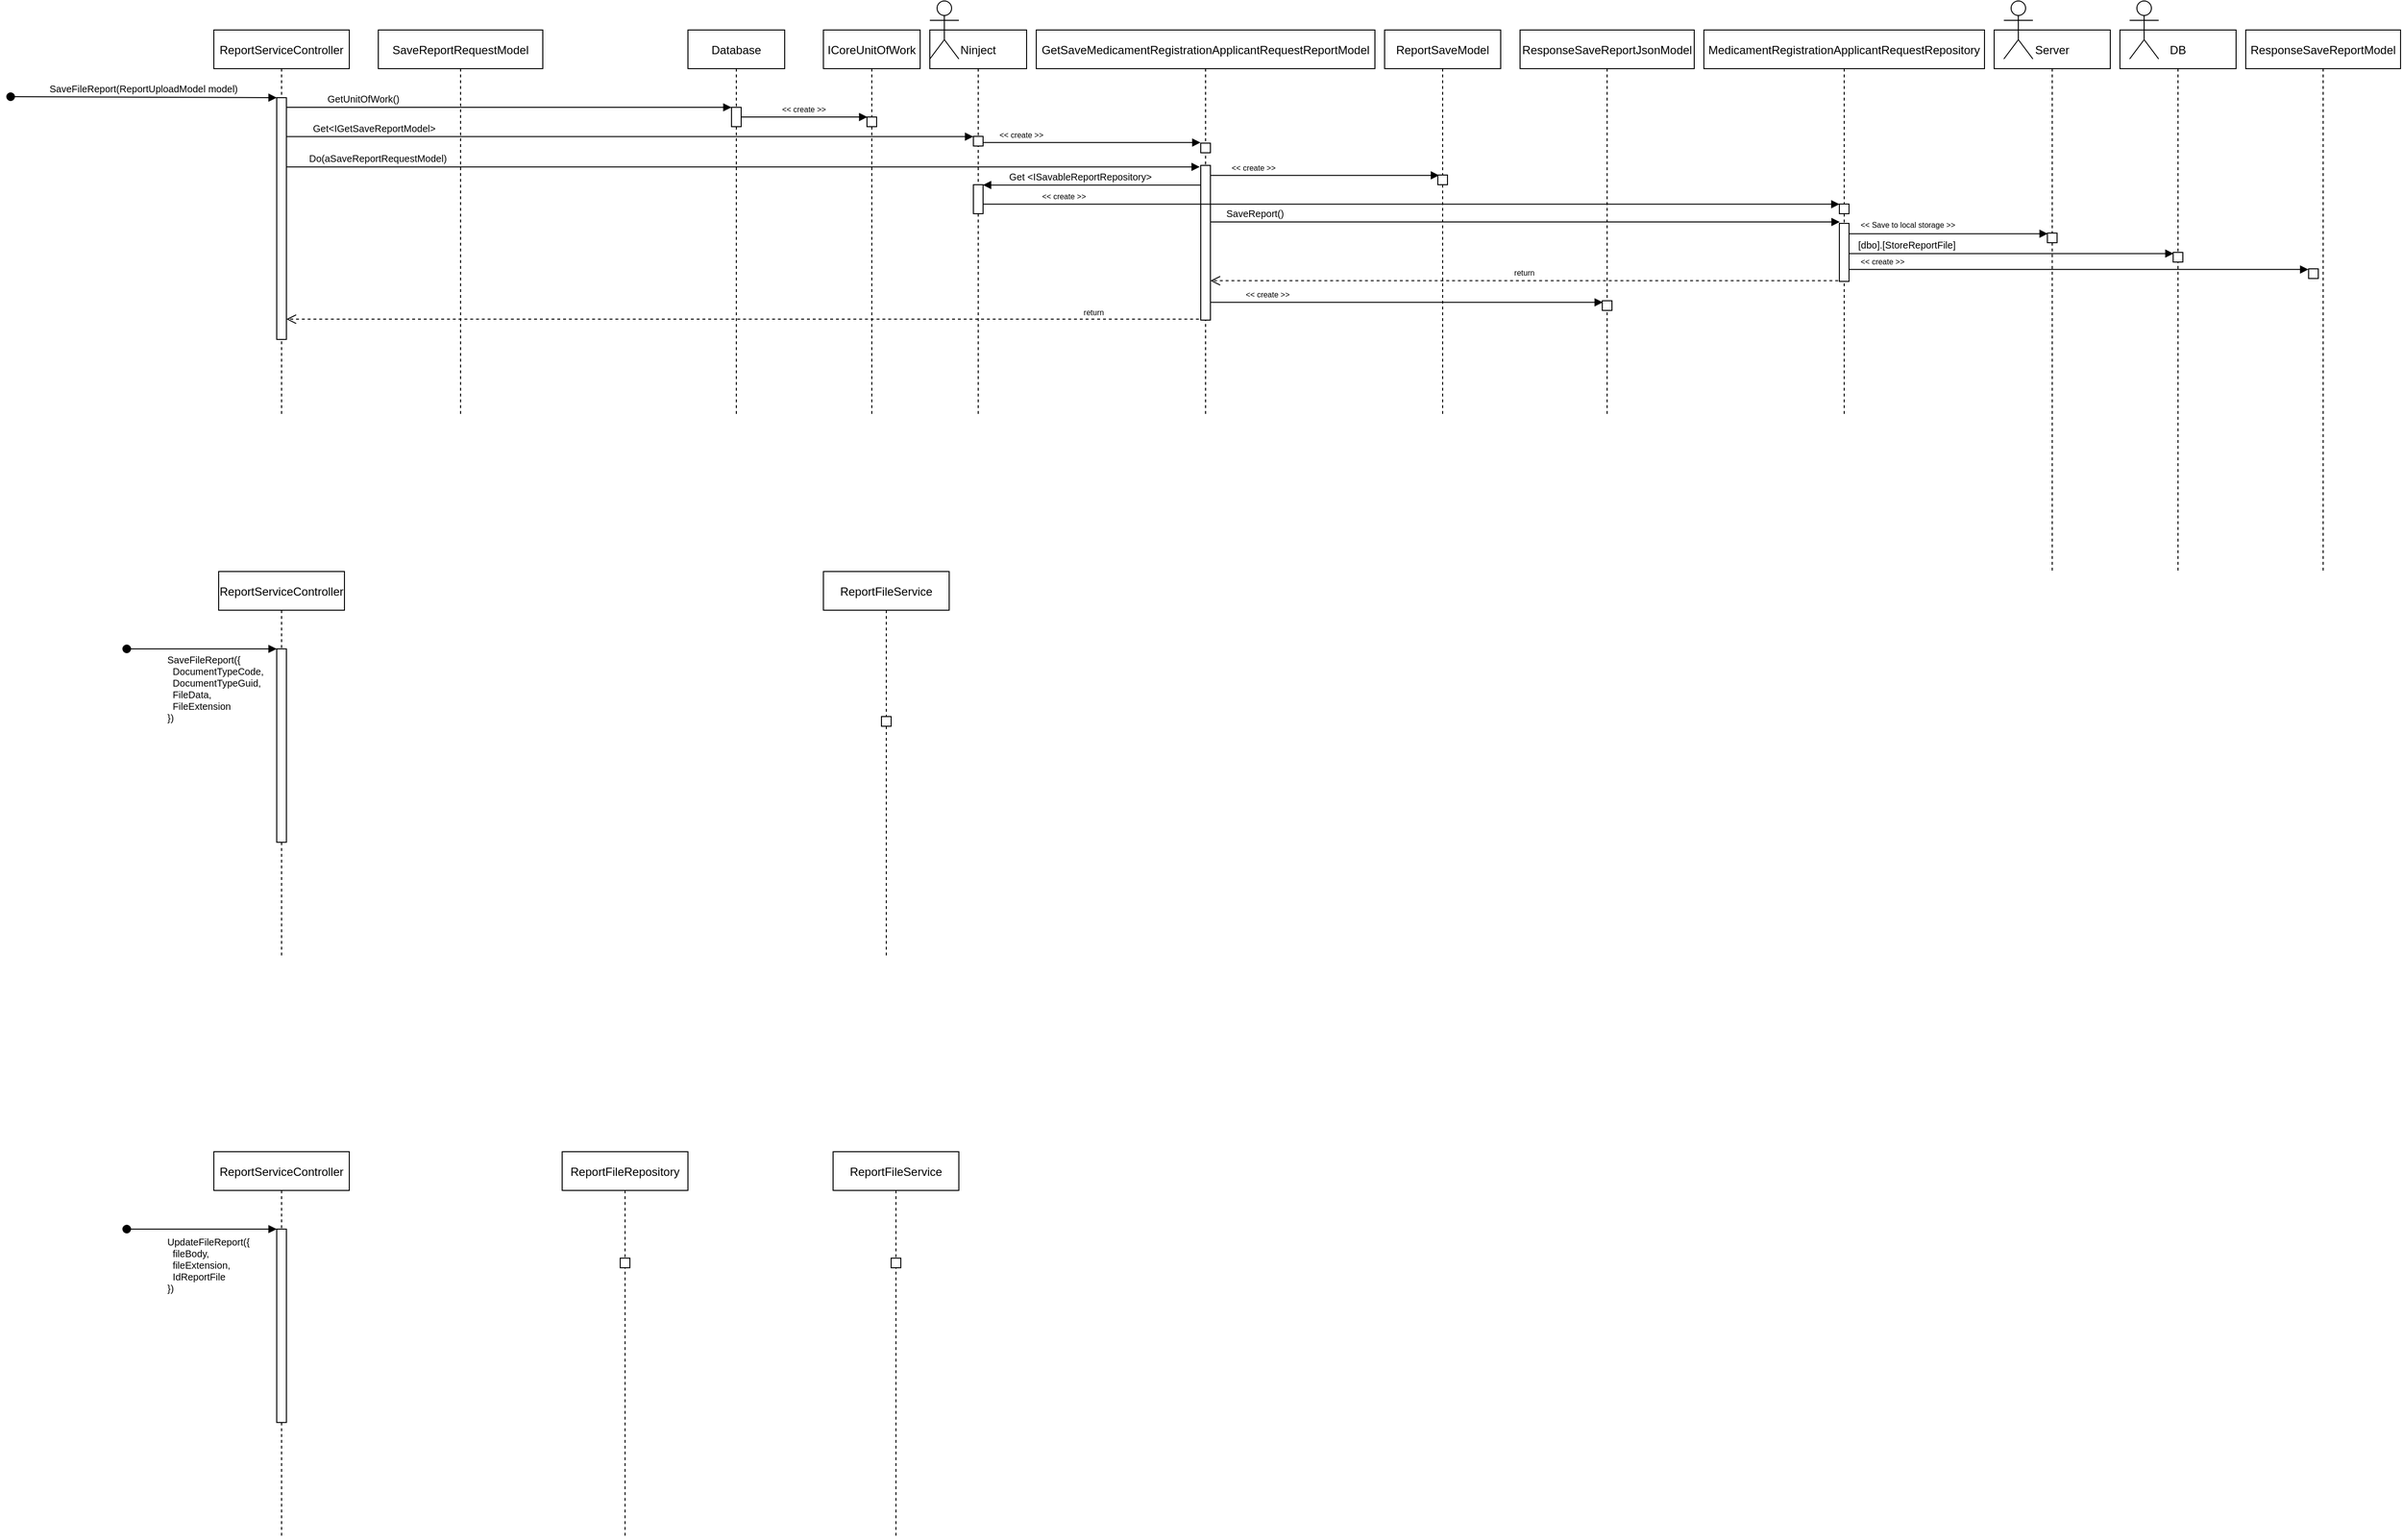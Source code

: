 <mxfile version="20.3.3" type="github">
  <diagram id="kgpKYQtTHZ0yAKxKKP6v" name="Page-1">
    <mxGraphModel dx="2035" dy="735" grid="1" gridSize="10" guides="1" tooltips="1" connect="1" arrows="1" fold="1" page="1" pageScale="1" pageWidth="850" pageHeight="1100" math="0" shadow="0">
      <root>
        <mxCell id="0" />
        <mxCell id="1" parent="0" />
        <mxCell id="3nuBFxr9cyL0pnOWT2aG-1" value="ReportServiceController" style="shape=umlLifeline;perimeter=lifelinePerimeter;container=1;collapsible=0;recursiveResize=0;rounded=0;shadow=0;strokeWidth=1;" parent="1" vertex="1">
          <mxGeometry x="-190" y="80" width="140" height="400" as="geometry" />
        </mxCell>
        <mxCell id="3nuBFxr9cyL0pnOWT2aG-2" value="" style="points=[];perimeter=orthogonalPerimeter;rounded=0;shadow=0;strokeWidth=1;" parent="3nuBFxr9cyL0pnOWT2aG-1" vertex="1">
          <mxGeometry x="65" y="70" width="10" height="250" as="geometry" />
        </mxCell>
        <mxCell id="3nuBFxr9cyL0pnOWT2aG-3" value="SaveFileReport(ReportUploadModel model)" style="verticalAlign=bottom;startArrow=oval;endArrow=block;startSize=8;shadow=0;strokeWidth=1;fontSize=10;" parent="3nuBFxr9cyL0pnOWT2aG-1" target="3nuBFxr9cyL0pnOWT2aG-2" edge="1">
          <mxGeometry relative="1" as="geometry">
            <mxPoint x="-210" y="69" as="sourcePoint" />
          </mxGeometry>
        </mxCell>
        <mxCell id="3nuBFxr9cyL0pnOWT2aG-5" value="Database" style="shape=umlLifeline;perimeter=lifelinePerimeter;container=1;collapsible=0;recursiveResize=0;rounded=0;shadow=0;strokeWidth=1;" parent="1" vertex="1">
          <mxGeometry x="300" y="80" width="100" height="400" as="geometry" />
        </mxCell>
        <mxCell id="3nuBFxr9cyL0pnOWT2aG-6" value="" style="points=[];perimeter=orthogonalPerimeter;rounded=0;shadow=0;strokeWidth=1;" parent="3nuBFxr9cyL0pnOWT2aG-5" vertex="1">
          <mxGeometry x="45" y="80" width="10" height="20" as="geometry" />
        </mxCell>
        <mxCell id="3nuBFxr9cyL0pnOWT2aG-8" value="GetUnitOfWork()" style="verticalAlign=bottom;endArrow=block;entryX=0;entryY=0;shadow=0;strokeWidth=1;align=left;fontSize=10;" parent="1" source="3nuBFxr9cyL0pnOWT2aG-2" target="3nuBFxr9cyL0pnOWT2aG-6" edge="1">
          <mxGeometry x="-0.824" relative="1" as="geometry">
            <mxPoint x="275" y="160" as="sourcePoint" />
            <mxPoint as="offset" />
          </mxGeometry>
        </mxCell>
        <mxCell id="7eR0mogJ4ErbtlqO6J7q-1" value="ICoreUnitOfWork" style="shape=umlLifeline;perimeter=lifelinePerimeter;container=1;collapsible=0;recursiveResize=0;rounded=0;shadow=0;strokeWidth=1;" vertex="1" parent="1">
          <mxGeometry x="440" y="80" width="100" height="400" as="geometry" />
        </mxCell>
        <mxCell id="7eR0mogJ4ErbtlqO6J7q-2" value="" style="points=[];perimeter=orthogonalPerimeter;rounded=0;shadow=0;strokeWidth=1;" vertex="1" parent="7eR0mogJ4ErbtlqO6J7q-1">
          <mxGeometry x="45" y="90" width="10" height="10" as="geometry" />
        </mxCell>
        <mxCell id="7eR0mogJ4ErbtlqO6J7q-3" value="&lt;&lt; create &gt;&gt;" style="verticalAlign=bottom;endArrow=block;entryX=0.04;entryY=0.001;shadow=0;strokeWidth=1;entryDx=0;entryDy=0;entryPerimeter=0;fontSize=8;" edge="1" parent="1" source="3nuBFxr9cyL0pnOWT2aG-6" target="7eR0mogJ4ErbtlqO6J7q-2">
          <mxGeometry x="-0.003" relative="1" as="geometry">
            <mxPoint x="185" y="170.0" as="sourcePoint" />
            <mxPoint x="355" y="170.0" as="targetPoint" />
            <mxPoint as="offset" />
          </mxGeometry>
        </mxCell>
        <mxCell id="7eR0mogJ4ErbtlqO6J7q-4" value="GetSaveMedicamentRegistrationApplicantRequestReportModel" style="shape=umlLifeline;perimeter=lifelinePerimeter;container=1;collapsible=0;recursiveResize=0;rounded=0;shadow=0;strokeWidth=1;" vertex="1" parent="1">
          <mxGeometry x="660" y="80" width="350" height="400" as="geometry" />
        </mxCell>
        <mxCell id="7eR0mogJ4ErbtlqO6J7q-5" value="" style="points=[];perimeter=orthogonalPerimeter;rounded=0;shadow=0;strokeWidth=1;" vertex="1" parent="7eR0mogJ4ErbtlqO6J7q-4">
          <mxGeometry x="170" y="140" width="10" height="160" as="geometry" />
        </mxCell>
        <mxCell id="7eR0mogJ4ErbtlqO6J7q-13" value="" style="points=[];perimeter=orthogonalPerimeter;rounded=0;shadow=0;strokeWidth=1;" vertex="1" parent="7eR0mogJ4ErbtlqO6J7q-4">
          <mxGeometry x="170" y="117" width="10" height="10" as="geometry" />
        </mxCell>
        <mxCell id="7eR0mogJ4ErbtlqO6J7q-6" value="Do(aSaveReportRequestModel)" style="verticalAlign=bottom;endArrow=block;entryX=-0.1;entryY=0.01;shadow=0;strokeWidth=1;entryDx=0;entryDy=0;entryPerimeter=0;align=left;fontSize=10;" edge="1" parent="1" source="3nuBFxr9cyL0pnOWT2aG-2" target="7eR0mogJ4ErbtlqO6J7q-5">
          <mxGeometry x="-0.954" relative="1" as="geometry">
            <mxPoint x="185" y="170" as="sourcePoint" />
            <mxPoint x="355" y="170" as="targetPoint" />
            <mxPoint as="offset" />
          </mxGeometry>
        </mxCell>
        <mxCell id="7eR0mogJ4ErbtlqO6J7q-7" value="MedicamentRegistrationApplicantRequestRepository" style="shape=umlLifeline;perimeter=lifelinePerimeter;container=1;collapsible=0;recursiveResize=0;rounded=0;shadow=0;strokeWidth=1;" vertex="1" parent="1">
          <mxGeometry x="1350" y="80" width="290" height="400" as="geometry" />
        </mxCell>
        <mxCell id="7eR0mogJ4ErbtlqO6J7q-8" value="" style="points=[];perimeter=orthogonalPerimeter;rounded=0;shadow=0;strokeWidth=1;" vertex="1" parent="7eR0mogJ4ErbtlqO6J7q-7">
          <mxGeometry x="140" y="180" width="10" height="10" as="geometry" />
        </mxCell>
        <mxCell id="7eR0mogJ4ErbtlqO6J7q-22" value="" style="points=[];perimeter=orthogonalPerimeter;rounded=0;shadow=0;strokeWidth=1;" vertex="1" parent="7eR0mogJ4ErbtlqO6J7q-7">
          <mxGeometry x="140" y="200" width="10" height="60" as="geometry" />
        </mxCell>
        <mxCell id="7eR0mogJ4ErbtlqO6J7q-9" value="Ninject" style="shape=umlLifeline;perimeter=lifelinePerimeter;container=1;collapsible=0;recursiveResize=0;rounded=0;shadow=0;strokeWidth=1;" vertex="1" parent="1">
          <mxGeometry x="550" y="80" width="100" height="400" as="geometry" />
        </mxCell>
        <mxCell id="7eR0mogJ4ErbtlqO6J7q-10" value="" style="points=[];perimeter=orthogonalPerimeter;rounded=0;shadow=0;strokeWidth=1;" vertex="1" parent="7eR0mogJ4ErbtlqO6J7q-9">
          <mxGeometry x="45" y="110" width="10" height="10" as="geometry" />
        </mxCell>
        <mxCell id="7eR0mogJ4ErbtlqO6J7q-18" value="" style="points=[];perimeter=orthogonalPerimeter;rounded=0;shadow=0;strokeWidth=1;" vertex="1" parent="7eR0mogJ4ErbtlqO6J7q-9">
          <mxGeometry x="45" y="160" width="10" height="30" as="geometry" />
        </mxCell>
        <mxCell id="7eR0mogJ4ErbtlqO6J7q-11" value="Get&lt;IGetSaveReportModel&gt;" style="verticalAlign=bottom;endArrow=block;entryX=-0.014;entryY=0.029;shadow=0;strokeWidth=1;entryDx=0;entryDy=0;entryPerimeter=0;align=left;fontSize=10;" edge="1" parent="1" source="3nuBFxr9cyL0pnOWT2aG-2" target="7eR0mogJ4ErbtlqO6J7q-10">
          <mxGeometry x="-0.928" relative="1" as="geometry">
            <mxPoint x="185" y="230.2" as="sourcePoint" />
            <mxPoint x="839" y="230.2" as="targetPoint" />
            <mxPoint as="offset" />
          </mxGeometry>
        </mxCell>
        <mxCell id="7eR0mogJ4ErbtlqO6J7q-12" value="&lt;&lt; create &gt;&gt;" style="verticalAlign=bottom;endArrow=block;entryX=-0.029;entryY=-0.057;shadow=0;strokeWidth=1;entryDx=0;entryDy=0;entryPerimeter=0;align=left;fontSize=8;" edge="1" parent="1" source="7eR0mogJ4ErbtlqO6J7q-10" target="7eR0mogJ4ErbtlqO6J7q-13">
          <mxGeometry x="-0.867" relative="1" as="geometry">
            <mxPoint x="640" y="290.0" as="sourcePoint" />
            <mxPoint x="1059.86" y="290.0" as="targetPoint" />
            <mxPoint as="offset" />
          </mxGeometry>
        </mxCell>
        <mxCell id="7eR0mogJ4ErbtlqO6J7q-14" value="ReportSaveModel" style="shape=umlLifeline;perimeter=lifelinePerimeter;container=1;collapsible=0;recursiveResize=0;rounded=0;shadow=0;strokeWidth=1;" vertex="1" parent="1">
          <mxGeometry x="1020" y="80" width="120" height="400" as="geometry" />
        </mxCell>
        <mxCell id="7eR0mogJ4ErbtlqO6J7q-15" value="" style="points=[];perimeter=orthogonalPerimeter;rounded=0;shadow=0;strokeWidth=1;" vertex="1" parent="7eR0mogJ4ErbtlqO6J7q-14">
          <mxGeometry x="55" y="150" width="10" height="10" as="geometry" />
        </mxCell>
        <mxCell id="7eR0mogJ4ErbtlqO6J7q-16" value="&lt;&lt; create &gt;&gt;" style="verticalAlign=bottom;endArrow=block;entryX=0.133;entryY=0.033;shadow=0;strokeWidth=1;entryDx=0;entryDy=0;entryPerimeter=0;align=left;fontSize=8;" edge="1" parent="1" source="7eR0mogJ4ErbtlqO6J7q-5" target="7eR0mogJ4ErbtlqO6J7q-15">
          <mxGeometry x="-0.831" relative="1" as="geometry">
            <mxPoint x="615" y="206.43" as="sourcePoint" />
            <mxPoint x="839.71" y="206.43" as="targetPoint" />
            <mxPoint as="offset" />
          </mxGeometry>
        </mxCell>
        <mxCell id="7eR0mogJ4ErbtlqO6J7q-19" value="Get &lt;ISavableReportRepository&gt;" style="verticalAlign=bottom;endArrow=block;shadow=0;strokeWidth=1;align=left;entryX=0.986;entryY=0.011;entryDx=0;entryDy=0;entryPerimeter=0;fontSize=10;" edge="1" parent="1" source="7eR0mogJ4ErbtlqO6J7q-5" target="7eR0mogJ4ErbtlqO6J7q-18">
          <mxGeometry x="0.777" relative="1" as="geometry">
            <mxPoint x="615" y="206.43" as="sourcePoint" />
            <mxPoint x="610" y="240" as="targetPoint" />
            <mxPoint as="offset" />
          </mxGeometry>
        </mxCell>
        <mxCell id="7eR0mogJ4ErbtlqO6J7q-20" value="&lt;&lt; create &gt;&gt;" style="verticalAlign=bottom;endArrow=block;shadow=0;strokeWidth=1;align=left;entryX=0.01;entryY=0.014;entryDx=0;entryDy=0;entryPerimeter=0;fontSize=8;" edge="1" parent="1" source="7eR0mogJ4ErbtlqO6J7q-18" target="7eR0mogJ4ErbtlqO6J7q-8">
          <mxGeometry x="-0.867" relative="1" as="geometry">
            <mxPoint x="615" y="206.43" as="sourcePoint" />
            <mxPoint x="839.71" y="206.43" as="targetPoint" />
            <mxPoint as="offset" />
          </mxGeometry>
        </mxCell>
        <mxCell id="7eR0mogJ4ErbtlqO6J7q-21" value="SaveReport()" style="verticalAlign=bottom;endArrow=block;entryX=0.036;entryY=-0.024;shadow=0;strokeWidth=1;entryDx=0;entryDy=0;entryPerimeter=0;align=left;fontSize=10;" edge="1" parent="1" source="7eR0mogJ4ErbtlqO6J7q-5" target="7eR0mogJ4ErbtlqO6J7q-22">
          <mxGeometry x="-0.955" relative="1" as="geometry">
            <mxPoint x="850" y="240.33" as="sourcePoint" />
            <mxPoint x="1086.33" y="240.33" as="targetPoint" />
            <mxPoint as="offset" />
          </mxGeometry>
        </mxCell>
        <mxCell id="7eR0mogJ4ErbtlqO6J7q-23" value="DB" style="shape=umlLifeline;perimeter=lifelinePerimeter;container=1;collapsible=0;recursiveResize=0;rounded=0;shadow=0;strokeWidth=1;" vertex="1" parent="1">
          <mxGeometry x="1780" y="80" width="120" height="560" as="geometry" />
        </mxCell>
        <mxCell id="7eR0mogJ4ErbtlqO6J7q-24" value="" style="points=[];perimeter=orthogonalPerimeter;rounded=0;shadow=0;strokeWidth=1;" vertex="1" parent="7eR0mogJ4ErbtlqO6J7q-23">
          <mxGeometry x="55" y="230" width="10" height="10" as="geometry" />
        </mxCell>
        <mxCell id="7eR0mogJ4ErbtlqO6J7q-25" value="[dbo].[StoreReportFile]" style="verticalAlign=bottom;endArrow=block;entryX=0.038;entryY=0.119;shadow=0;strokeWidth=1;entryDx=0;entryDy=0;entryPerimeter=0;align=left;fontSize=10;" edge="1" parent="1" source="7eR0mogJ4ErbtlqO6J7q-22" target="7eR0mogJ4ErbtlqO6J7q-24">
          <mxGeometry x="-0.955" relative="1" as="geometry">
            <mxPoint x="1530" y="300" as="sourcePoint" />
            <mxPoint x="1980.36" y="300" as="targetPoint" />
            <mxPoint as="offset" />
          </mxGeometry>
        </mxCell>
        <mxCell id="7eR0mogJ4ErbtlqO6J7q-26" value="ResponseSaveReportModel" style="shape=umlLifeline;perimeter=lifelinePerimeter;container=1;collapsible=0;recursiveResize=0;rounded=0;shadow=0;strokeWidth=1;" vertex="1" parent="1">
          <mxGeometry x="1910" y="80" width="160" height="560" as="geometry" />
        </mxCell>
        <mxCell id="7eR0mogJ4ErbtlqO6J7q-27" value="" style="points=[];perimeter=orthogonalPerimeter;rounded=0;shadow=0;strokeWidth=1;" vertex="1" parent="7eR0mogJ4ErbtlqO6J7q-26">
          <mxGeometry x="65" y="247" width="10" height="10" as="geometry" />
        </mxCell>
        <mxCell id="7eR0mogJ4ErbtlqO6J7q-28" value="Server" style="shape=umlLifeline;perimeter=lifelinePerimeter;container=1;collapsible=0;recursiveResize=0;rounded=0;shadow=0;strokeWidth=1;" vertex="1" parent="1">
          <mxGeometry x="1650" y="80" width="120" height="560" as="geometry" />
        </mxCell>
        <mxCell id="7eR0mogJ4ErbtlqO6J7q-29" value="" style="points=[];perimeter=orthogonalPerimeter;rounded=0;shadow=0;strokeWidth=1;" vertex="1" parent="7eR0mogJ4ErbtlqO6J7q-28">
          <mxGeometry x="55" y="210" width="10" height="10" as="geometry" />
        </mxCell>
        <mxCell id="7eR0mogJ4ErbtlqO6J7q-30" value="&lt;&lt; Save to local storage &gt;&gt;" style="verticalAlign=bottom;endArrow=block;entryX=0.038;entryY=0.071;shadow=0;strokeWidth=1;entryDx=0;entryDy=0;entryPerimeter=0;align=left;fontSize=8;" edge="1" parent="1" source="7eR0mogJ4ErbtlqO6J7q-22" target="7eR0mogJ4ErbtlqO6J7q-29">
          <mxGeometry x="-0.903" y="1" relative="1" as="geometry">
            <mxPoint x="1510" y="321.19" as="sourcePoint" />
            <mxPoint x="1845.38" y="321.19" as="targetPoint" />
            <mxPoint as="offset" />
          </mxGeometry>
        </mxCell>
        <mxCell id="7eR0mogJ4ErbtlqO6J7q-31" value="" style="shape=umlActor;verticalLabelPosition=bottom;verticalAlign=top;html=1;outlineConnect=0;fontSize=10;" vertex="1" parent="1">
          <mxGeometry x="1660" y="50" width="30" height="60" as="geometry" />
        </mxCell>
        <mxCell id="7eR0mogJ4ErbtlqO6J7q-32" value="" style="shape=umlActor;verticalLabelPosition=bottom;verticalAlign=top;html=1;outlineConnect=0;fontSize=10;" vertex="1" parent="1">
          <mxGeometry x="1790" y="50" width="30" height="60" as="geometry" />
        </mxCell>
        <mxCell id="7eR0mogJ4ErbtlqO6J7q-34" value="&lt;&lt; create &gt;&gt;" style="verticalAlign=bottom;endArrow=block;entryX=-0.029;entryY=0.068;shadow=0;strokeWidth=1;entryDx=0;entryDy=0;entryPerimeter=0;align=left;fontSize=8;" edge="1" parent="1" source="7eR0mogJ4ErbtlqO6J7q-22" target="7eR0mogJ4ErbtlqO6J7q-27">
          <mxGeometry x="-0.958" relative="1" as="geometry">
            <mxPoint x="1510" y="300.71" as="sourcePoint" />
            <mxPoint x="1715.38" y="300.71" as="targetPoint" />
            <mxPoint as="offset" />
          </mxGeometry>
        </mxCell>
        <mxCell id="7eR0mogJ4ErbtlqO6J7q-35" value="return" style="html=1;verticalAlign=bottom;endArrow=open;dashed=1;endSize=8;rounded=0;fontSize=8;exitX=-0.125;exitY=0.988;exitDx=0;exitDy=0;exitPerimeter=0;" edge="1" parent="1" source="7eR0mogJ4ErbtlqO6J7q-22" target="7eR0mogJ4ErbtlqO6J7q-5">
          <mxGeometry relative="1" as="geometry">
            <mxPoint x="1110" y="350" as="sourcePoint" />
            <mxPoint x="1030" y="350" as="targetPoint" />
          </mxGeometry>
        </mxCell>
        <mxCell id="7eR0mogJ4ErbtlqO6J7q-36" value="ResponseSaveReportJsonModel" style="shape=umlLifeline;perimeter=lifelinePerimeter;container=1;collapsible=0;recursiveResize=0;rounded=0;shadow=0;strokeWidth=1;" vertex="1" parent="1">
          <mxGeometry x="1160" y="80" width="180" height="400" as="geometry" />
        </mxCell>
        <mxCell id="7eR0mogJ4ErbtlqO6J7q-37" value="" style="points=[];perimeter=orthogonalPerimeter;rounded=0;shadow=0;strokeWidth=1;" vertex="1" parent="7eR0mogJ4ErbtlqO6J7q-36">
          <mxGeometry x="85" y="280" width="10" height="10" as="geometry" />
        </mxCell>
        <mxCell id="7eR0mogJ4ErbtlqO6J7q-38" value="&lt;&lt; create &gt;&gt;" style="verticalAlign=bottom;endArrow=block;entryX=0.055;entryY=0.166;shadow=0;strokeWidth=1;entryDx=0;entryDy=0;entryPerimeter=0;align=left;fontSize=8;" edge="1" parent="1" source="7eR0mogJ4ErbtlqO6J7q-5" target="7eR0mogJ4ErbtlqO6J7q-37">
          <mxGeometry x="-0.831" relative="1" as="geometry">
            <mxPoint x="850" y="240" as="sourcePoint" />
            <mxPoint x="1086.33" y="240.33" as="targetPoint" />
            <mxPoint as="offset" />
          </mxGeometry>
        </mxCell>
        <mxCell id="7eR0mogJ4ErbtlqO6J7q-39" value="return" style="html=1;verticalAlign=bottom;endArrow=open;dashed=1;endSize=8;rounded=0;fontSize=8;exitX=-0.2;exitY=0.994;exitDx=0;exitDy=0;exitPerimeter=0;" edge="1" parent="1" source="7eR0mogJ4ErbtlqO6J7q-5" target="3nuBFxr9cyL0pnOWT2aG-2">
          <mxGeometry x="-0.768" y="1" relative="1" as="geometry">
            <mxPoint x="1500" y="349.85" as="sourcePoint" />
            <mxPoint x="270" y="450" as="targetPoint" />
            <mxPoint as="offset" />
          </mxGeometry>
        </mxCell>
        <mxCell id="7eR0mogJ4ErbtlqO6J7q-40" value="SaveReportRequestModel" style="shape=umlLifeline;perimeter=lifelinePerimeter;container=1;collapsible=0;recursiveResize=0;rounded=0;shadow=0;strokeWidth=1;" vertex="1" parent="1">
          <mxGeometry x="-20" y="80" width="170" height="400" as="geometry" />
        </mxCell>
        <mxCell id="7eR0mogJ4ErbtlqO6J7q-42" value="" style="shape=umlActor;verticalLabelPosition=bottom;verticalAlign=top;html=1;outlineConnect=0;fontSize=10;" vertex="1" parent="1">
          <mxGeometry x="550" y="50" width="30" height="60" as="geometry" />
        </mxCell>
        <mxCell id="7eR0mogJ4ErbtlqO6J7q-43" value="ReportServiceController" style="shape=umlLifeline;perimeter=lifelinePerimeter;container=1;collapsible=0;recursiveResize=0;rounded=0;shadow=0;strokeWidth=1;" vertex="1" parent="1">
          <mxGeometry x="-185" y="640" width="130" height="400" as="geometry" />
        </mxCell>
        <mxCell id="7eR0mogJ4ErbtlqO6J7q-44" value="" style="points=[];perimeter=orthogonalPerimeter;rounded=0;shadow=0;strokeWidth=1;" vertex="1" parent="7eR0mogJ4ErbtlqO6J7q-43">
          <mxGeometry x="60" y="80" width="10" height="200" as="geometry" />
        </mxCell>
        <mxCell id="7eR0mogJ4ErbtlqO6J7q-45" value="SaveFileReport({&#xa;  DocumentTypeCode,&#xa;  DocumentTypeGuid,&#xa;  FileData,&#xa;  FileExtension&#xa;})" style="verticalAlign=bottom;startArrow=oval;endArrow=block;startSize=8;shadow=0;strokeWidth=1;fontSize=10;align=left;" edge="1" parent="7eR0mogJ4ErbtlqO6J7q-43" target="7eR0mogJ4ErbtlqO6J7q-44">
          <mxGeometry x="-0.484" y="-80" relative="1" as="geometry">
            <mxPoint x="-95" y="80" as="sourcePoint" />
            <mxPoint as="offset" />
          </mxGeometry>
        </mxCell>
        <mxCell id="7eR0mogJ4ErbtlqO6J7q-46" value="ReportServiceController" style="shape=umlLifeline;perimeter=lifelinePerimeter;container=1;collapsible=0;recursiveResize=0;rounded=0;shadow=0;strokeWidth=1;" vertex="1" parent="1">
          <mxGeometry x="-190" y="1240" width="140" height="400" as="geometry" />
        </mxCell>
        <mxCell id="7eR0mogJ4ErbtlqO6J7q-47" value="" style="points=[];perimeter=orthogonalPerimeter;rounded=0;shadow=0;strokeWidth=1;" vertex="1" parent="7eR0mogJ4ErbtlqO6J7q-46">
          <mxGeometry x="65" y="80" width="10" height="200" as="geometry" />
        </mxCell>
        <mxCell id="7eR0mogJ4ErbtlqO6J7q-48" value="UpdateFileReport({&#xa;  fileBody,&#xa;  fileExtension,&#xa;  IdReportFile&#xa;})" style="verticalAlign=bottom;startArrow=oval;endArrow=block;startSize=8;shadow=0;strokeWidth=1;fontSize=10;align=left;" edge="1" parent="7eR0mogJ4ErbtlqO6J7q-46" target="7eR0mogJ4ErbtlqO6J7q-47">
          <mxGeometry x="-0.484" y="-70" relative="1" as="geometry">
            <mxPoint x="-90" y="80" as="sourcePoint" />
            <mxPoint as="offset" />
          </mxGeometry>
        </mxCell>
        <mxCell id="7eR0mogJ4ErbtlqO6J7q-50" value="ReportFileService" style="shape=umlLifeline;perimeter=lifelinePerimeter;container=1;collapsible=0;recursiveResize=0;rounded=0;shadow=0;strokeWidth=1;" vertex="1" parent="1">
          <mxGeometry x="440" y="640" width="130" height="400" as="geometry" />
        </mxCell>
        <mxCell id="7eR0mogJ4ErbtlqO6J7q-51" value="" style="points=[];perimeter=orthogonalPerimeter;rounded=0;shadow=0;strokeWidth=1;" vertex="1" parent="7eR0mogJ4ErbtlqO6J7q-50">
          <mxGeometry x="60" y="150" width="10" height="10" as="geometry" />
        </mxCell>
        <mxCell id="7eR0mogJ4ErbtlqO6J7q-53" value="ReportFileService" style="shape=umlLifeline;perimeter=lifelinePerimeter;container=1;collapsible=0;recursiveResize=0;rounded=0;shadow=0;strokeWidth=1;" vertex="1" parent="1">
          <mxGeometry x="450" y="1240" width="130" height="400" as="geometry" />
        </mxCell>
        <mxCell id="7eR0mogJ4ErbtlqO6J7q-54" value="" style="points=[];perimeter=orthogonalPerimeter;rounded=0;shadow=0;strokeWidth=1;" vertex="1" parent="7eR0mogJ4ErbtlqO6J7q-53">
          <mxGeometry x="60" y="110" width="10" height="10" as="geometry" />
        </mxCell>
        <mxCell id="7eR0mogJ4ErbtlqO6J7q-58" value="ReportFileRepository" style="shape=umlLifeline;perimeter=lifelinePerimeter;container=1;collapsible=0;recursiveResize=0;rounded=0;shadow=0;strokeWidth=1;" vertex="1" parent="1">
          <mxGeometry x="170" y="1240" width="130" height="400" as="geometry" />
        </mxCell>
        <mxCell id="7eR0mogJ4ErbtlqO6J7q-59" value="" style="points=[];perimeter=orthogonalPerimeter;rounded=0;shadow=0;strokeWidth=1;" vertex="1" parent="7eR0mogJ4ErbtlqO6J7q-58">
          <mxGeometry x="60" y="110" width="10" height="10" as="geometry" />
        </mxCell>
      </root>
    </mxGraphModel>
  </diagram>
</mxfile>

